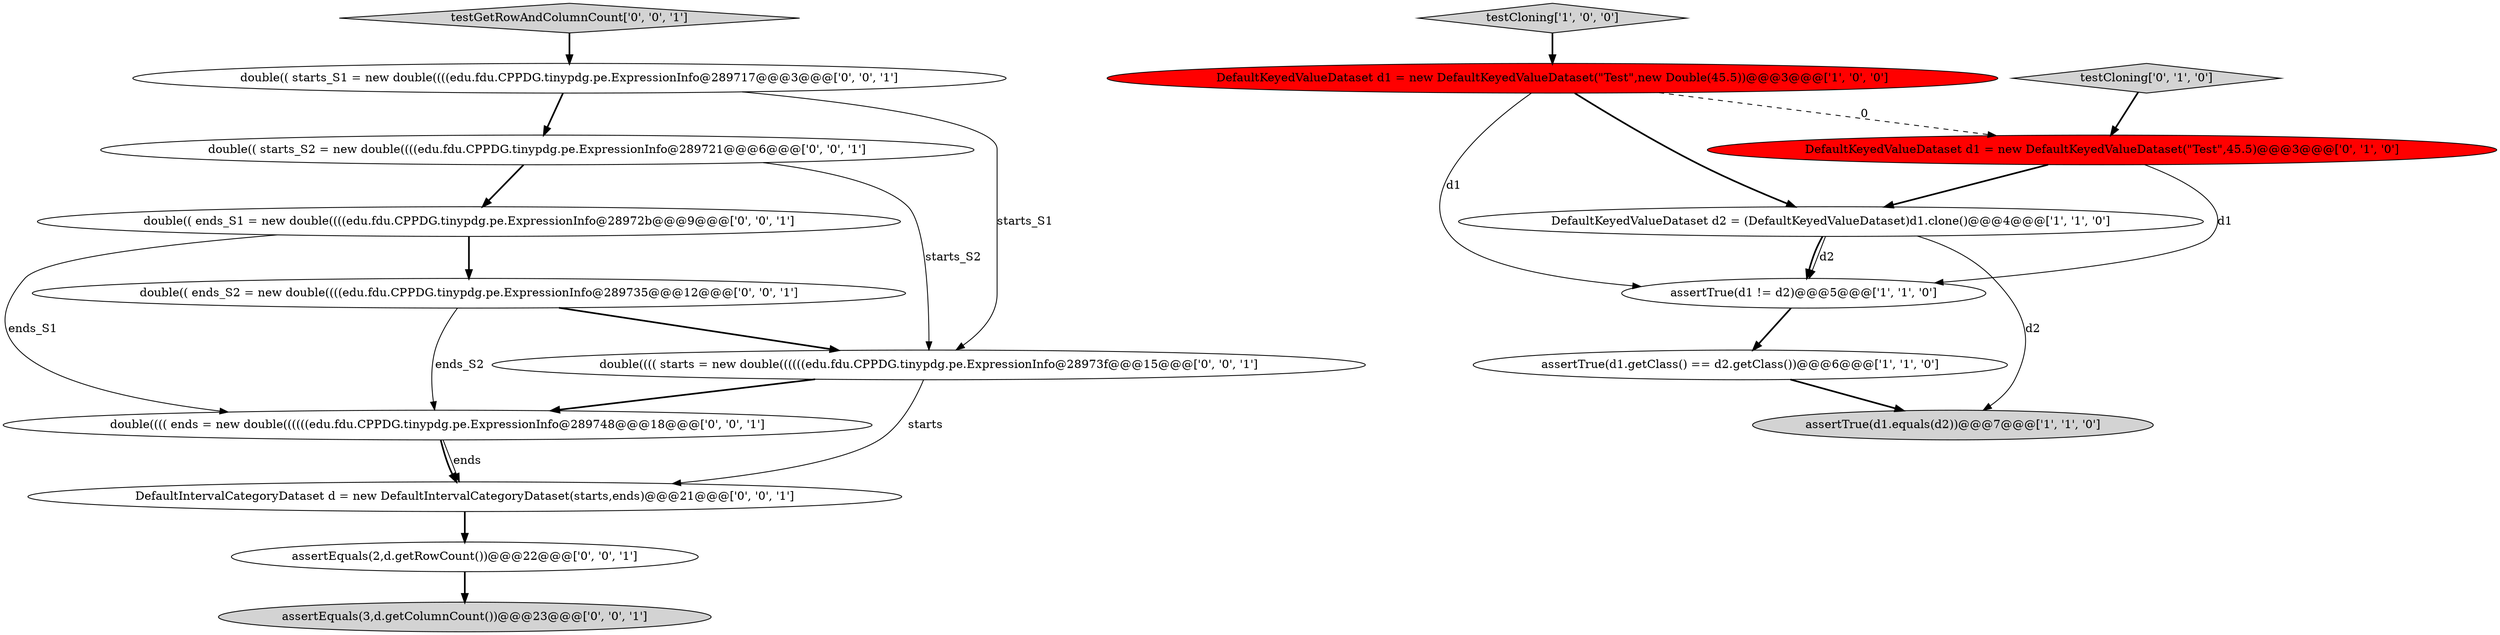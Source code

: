 digraph {
11 [style = filled, label = "DefaultIntervalCategoryDataset d = new DefaultIntervalCategoryDataset(starts,ends)@@@21@@@['0', '0', '1']", fillcolor = white, shape = ellipse image = "AAA0AAABBB3BBB"];
15 [style = filled, label = "double(( starts_S2 = new double((((edu.fdu.CPPDG.tinypdg.pe.ExpressionInfo@289721@@@6@@@['0', '0', '1']", fillcolor = white, shape = ellipse image = "AAA0AAABBB3BBB"];
0 [style = filled, label = "assertTrue(d1.getClass() == d2.getClass())@@@6@@@['1', '1', '0']", fillcolor = white, shape = ellipse image = "AAA0AAABBB1BBB"];
4 [style = filled, label = "DefaultKeyedValueDataset d2 = (DefaultKeyedValueDataset)d1.clone()@@@4@@@['1', '1', '0']", fillcolor = white, shape = ellipse image = "AAA0AAABBB1BBB"];
6 [style = filled, label = "DefaultKeyedValueDataset d1 = new DefaultKeyedValueDataset(\"Test\",45.5)@@@3@@@['0', '1', '0']", fillcolor = red, shape = ellipse image = "AAA1AAABBB2BBB"];
5 [style = filled, label = "assertTrue(d1 != d2)@@@5@@@['1', '1', '0']", fillcolor = white, shape = ellipse image = "AAA0AAABBB1BBB"];
1 [style = filled, label = "DefaultKeyedValueDataset d1 = new DefaultKeyedValueDataset(\"Test\",new Double(45.5))@@@3@@@['1', '0', '0']", fillcolor = red, shape = ellipse image = "AAA1AAABBB1BBB"];
16 [style = filled, label = "double(( starts_S1 = new double((((edu.fdu.CPPDG.tinypdg.pe.ExpressionInfo@289717@@@3@@@['0', '0', '1']", fillcolor = white, shape = ellipse image = "AAA0AAABBB3BBB"];
17 [style = filled, label = "double(((( starts = new double((((((edu.fdu.CPPDG.tinypdg.pe.ExpressionInfo@28973f@@@15@@@['0', '0', '1']", fillcolor = white, shape = ellipse image = "AAA0AAABBB3BBB"];
2 [style = filled, label = "testCloning['1', '0', '0']", fillcolor = lightgray, shape = diamond image = "AAA0AAABBB1BBB"];
10 [style = filled, label = "double(((( ends = new double((((((edu.fdu.CPPDG.tinypdg.pe.ExpressionInfo@289748@@@18@@@['0', '0', '1']", fillcolor = white, shape = ellipse image = "AAA0AAABBB3BBB"];
13 [style = filled, label = "testGetRowAndColumnCount['0', '0', '1']", fillcolor = lightgray, shape = diamond image = "AAA0AAABBB3BBB"];
9 [style = filled, label = "assertEquals(2,d.getRowCount())@@@22@@@['0', '0', '1']", fillcolor = white, shape = ellipse image = "AAA0AAABBB3BBB"];
14 [style = filled, label = "assertEquals(3,d.getColumnCount())@@@23@@@['0', '0', '1']", fillcolor = lightgray, shape = ellipse image = "AAA0AAABBB3BBB"];
12 [style = filled, label = "double(( ends_S2 = new double((((edu.fdu.CPPDG.tinypdg.pe.ExpressionInfo@289735@@@12@@@['0', '0', '1']", fillcolor = white, shape = ellipse image = "AAA0AAABBB3BBB"];
7 [style = filled, label = "testCloning['0', '1', '0']", fillcolor = lightgray, shape = diamond image = "AAA0AAABBB2BBB"];
8 [style = filled, label = "double(( ends_S1 = new double((((edu.fdu.CPPDG.tinypdg.pe.ExpressionInfo@28972b@@@9@@@['0', '0', '1']", fillcolor = white, shape = ellipse image = "AAA0AAABBB3BBB"];
3 [style = filled, label = "assertTrue(d1.equals(d2))@@@7@@@['1', '1', '0']", fillcolor = lightgray, shape = ellipse image = "AAA0AAABBB1BBB"];
0->3 [style = bold, label=""];
17->10 [style = bold, label=""];
16->15 [style = bold, label=""];
1->4 [style = bold, label=""];
17->11 [style = solid, label="starts"];
12->10 [style = solid, label="ends_S2"];
2->1 [style = bold, label=""];
12->17 [style = bold, label=""];
6->5 [style = solid, label="d1"];
4->5 [style = solid, label="d2"];
15->17 [style = solid, label="starts_S2"];
10->11 [style = solid, label="ends"];
11->9 [style = bold, label=""];
13->16 [style = bold, label=""];
6->4 [style = bold, label=""];
5->0 [style = bold, label=""];
1->6 [style = dashed, label="0"];
7->6 [style = bold, label=""];
9->14 [style = bold, label=""];
16->17 [style = solid, label="starts_S1"];
8->10 [style = solid, label="ends_S1"];
4->3 [style = solid, label="d2"];
1->5 [style = solid, label="d1"];
4->5 [style = bold, label=""];
15->8 [style = bold, label=""];
8->12 [style = bold, label=""];
10->11 [style = bold, label=""];
}

